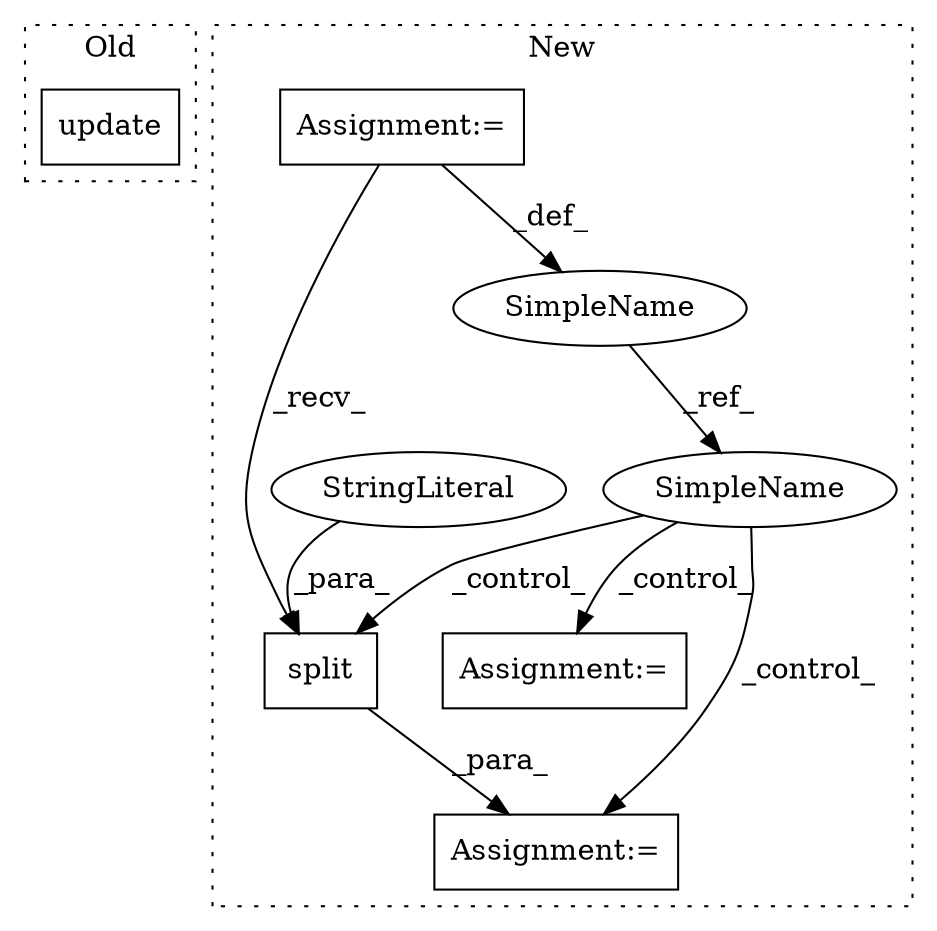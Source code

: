 digraph G {
subgraph cluster0 {
1 [label="update" a="32" s="9220,9232" l="7,1" shape="box"];
label = "Old";
style="dotted";
}
subgraph cluster1 {
2 [label="split" a="32" s="9166,9175" l="6,1" shape="box"];
3 [label="Assignment:=" a="7" s="9043" l="1" shape="box"];
4 [label="StringLiteral" a="45" s="9172" l="3" shape="ellipse"];
5 [label="SimpleName" a="42" s="8965" l="6" shape="ellipse"];
6 [label="Assignment:=" a="7" s="9262" l="1" shape="box"];
7 [label="Assignment:=" a="7" s="8750" l="4" shape="box"];
8 [label="SimpleName" a="42" s="9020" l="6" shape="ellipse"];
label = "New";
style="dotted";
}
2 -> 3 [label="_para_"];
4 -> 2 [label="_para_"];
5 -> 8 [label="_ref_"];
7 -> 5 [label="_def_"];
7 -> 2 [label="_recv_"];
8 -> 3 [label="_control_"];
8 -> 6 [label="_control_"];
8 -> 2 [label="_control_"];
}